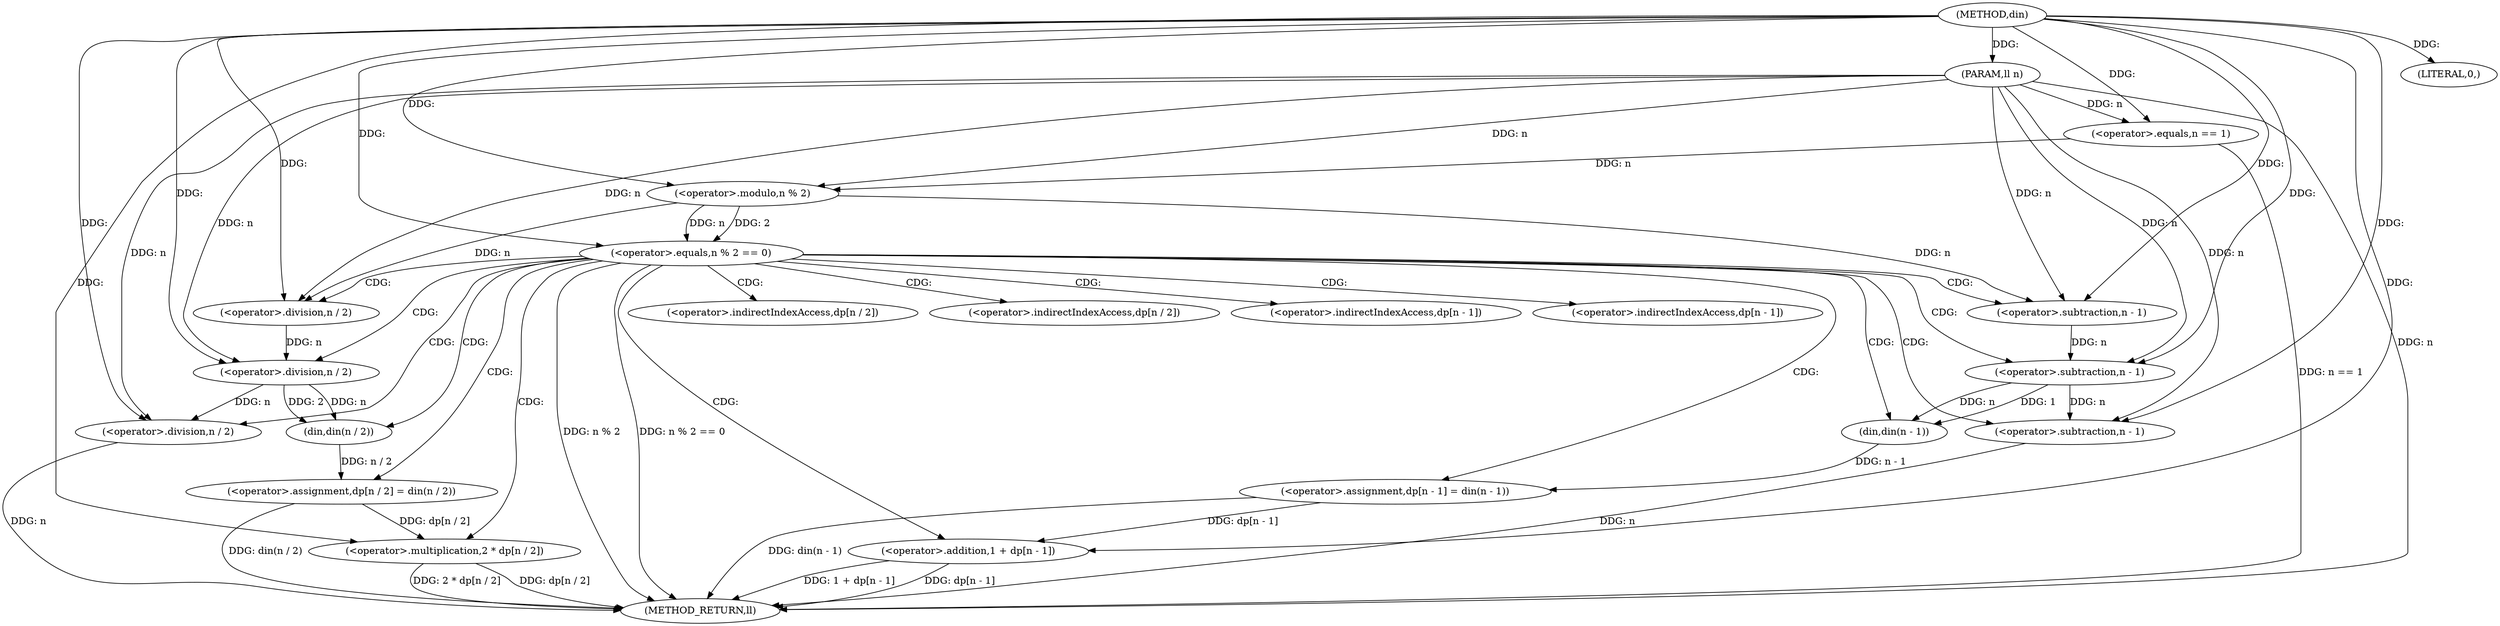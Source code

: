 digraph "din" {  
"1000226" [label = "(METHOD,din)" ]
"1000282" [label = "(METHOD_RETURN,ll)" ]
"1000227" [label = "(PARAM,ll n)" ]
"1000233" [label = "(LITERAL,0,)" ]
"1000230" [label = "(<operator>.equals,n == 1)" ]
"1000240" [label = "(<operator>.equals,n % 2 == 0)" ]
"1000246" [label = "(<operator>.assignment,dp[n / 2] = din(n / 2))" ]
"1000256" [label = "(<operator>.multiplication,2 * dp[n / 2])" ]
"1000241" [label = "(<operator>.modulo,n % 2)" ]
"1000265" [label = "(<operator>.assignment,dp[n - 1] = din(n - 1))" ]
"1000275" [label = "(<operator>.addition,1 + dp[n - 1])" ]
"1000252" [label = "(din,din(n / 2))" ]
"1000249" [label = "(<operator>.division,n / 2)" ]
"1000253" [label = "(<operator>.division,n / 2)" ]
"1000260" [label = "(<operator>.division,n / 2)" ]
"1000271" [label = "(din,din(n - 1))" ]
"1000268" [label = "(<operator>.subtraction,n - 1)" ]
"1000272" [label = "(<operator>.subtraction,n - 1)" ]
"1000279" [label = "(<operator>.subtraction,n - 1)" ]
"1000247" [label = "(<operator>.indirectIndexAccess,dp[n / 2])" ]
"1000258" [label = "(<operator>.indirectIndexAccess,dp[n / 2])" ]
"1000266" [label = "(<operator>.indirectIndexAccess,dp[n - 1])" ]
"1000277" [label = "(<operator>.indirectIndexAccess,dp[n - 1])" ]
  "1000227" -> "1000282"  [ label = "DDG: n"] 
  "1000230" -> "1000282"  [ label = "DDG: n == 1"] 
  "1000240" -> "1000282"  [ label = "DDG: n % 2"] 
  "1000240" -> "1000282"  [ label = "DDG: n % 2 == 0"] 
  "1000265" -> "1000282"  [ label = "DDG: din(n - 1)"] 
  "1000279" -> "1000282"  [ label = "DDG: n"] 
  "1000275" -> "1000282"  [ label = "DDG: dp[n - 1]"] 
  "1000275" -> "1000282"  [ label = "DDG: 1 + dp[n - 1]"] 
  "1000246" -> "1000282"  [ label = "DDG: din(n / 2)"] 
  "1000260" -> "1000282"  [ label = "DDG: n"] 
  "1000256" -> "1000282"  [ label = "DDG: dp[n / 2]"] 
  "1000256" -> "1000282"  [ label = "DDG: 2 * dp[n / 2]"] 
  "1000226" -> "1000227"  [ label = "DDG: "] 
  "1000226" -> "1000233"  [ label = "DDG: "] 
  "1000227" -> "1000230"  [ label = "DDG: n"] 
  "1000226" -> "1000230"  [ label = "DDG: "] 
  "1000241" -> "1000240"  [ label = "DDG: 2"] 
  "1000241" -> "1000240"  [ label = "DDG: n"] 
  "1000226" -> "1000240"  [ label = "DDG: "] 
  "1000252" -> "1000246"  [ label = "DDG: n / 2"] 
  "1000230" -> "1000241"  [ label = "DDG: n"] 
  "1000227" -> "1000241"  [ label = "DDG: n"] 
  "1000226" -> "1000241"  [ label = "DDG: "] 
  "1000226" -> "1000256"  [ label = "DDG: "] 
  "1000246" -> "1000256"  [ label = "DDG: dp[n / 2]"] 
  "1000271" -> "1000265"  [ label = "DDG: n - 1"] 
  "1000226" -> "1000275"  [ label = "DDG: "] 
  "1000265" -> "1000275"  [ label = "DDG: dp[n - 1]"] 
  "1000253" -> "1000252"  [ label = "DDG: 2"] 
  "1000253" -> "1000252"  [ label = "DDG: n"] 
  "1000241" -> "1000249"  [ label = "DDG: n"] 
  "1000227" -> "1000249"  [ label = "DDG: n"] 
  "1000226" -> "1000249"  [ label = "DDG: "] 
  "1000249" -> "1000253"  [ label = "DDG: n"] 
  "1000227" -> "1000253"  [ label = "DDG: n"] 
  "1000226" -> "1000253"  [ label = "DDG: "] 
  "1000253" -> "1000260"  [ label = "DDG: n"] 
  "1000227" -> "1000260"  [ label = "DDG: n"] 
  "1000226" -> "1000260"  [ label = "DDG: "] 
  "1000272" -> "1000271"  [ label = "DDG: n"] 
  "1000272" -> "1000271"  [ label = "DDG: 1"] 
  "1000241" -> "1000268"  [ label = "DDG: n"] 
  "1000227" -> "1000268"  [ label = "DDG: n"] 
  "1000226" -> "1000268"  [ label = "DDG: "] 
  "1000268" -> "1000272"  [ label = "DDG: n"] 
  "1000227" -> "1000272"  [ label = "DDG: n"] 
  "1000226" -> "1000272"  [ label = "DDG: "] 
  "1000272" -> "1000279"  [ label = "DDG: n"] 
  "1000227" -> "1000279"  [ label = "DDG: n"] 
  "1000226" -> "1000279"  [ label = "DDG: "] 
  "1000240" -> "1000247"  [ label = "CDG: "] 
  "1000240" -> "1000258"  [ label = "CDG: "] 
  "1000240" -> "1000272"  [ label = "CDG: "] 
  "1000240" -> "1000271"  [ label = "CDG: "] 
  "1000240" -> "1000253"  [ label = "CDG: "] 
  "1000240" -> "1000246"  [ label = "CDG: "] 
  "1000240" -> "1000252"  [ label = "CDG: "] 
  "1000240" -> "1000249"  [ label = "CDG: "] 
  "1000240" -> "1000265"  [ label = "CDG: "] 
  "1000240" -> "1000268"  [ label = "CDG: "] 
  "1000240" -> "1000260"  [ label = "CDG: "] 
  "1000240" -> "1000256"  [ label = "CDG: "] 
  "1000240" -> "1000279"  [ label = "CDG: "] 
  "1000240" -> "1000277"  [ label = "CDG: "] 
  "1000240" -> "1000266"  [ label = "CDG: "] 
  "1000240" -> "1000275"  [ label = "CDG: "] 
}
